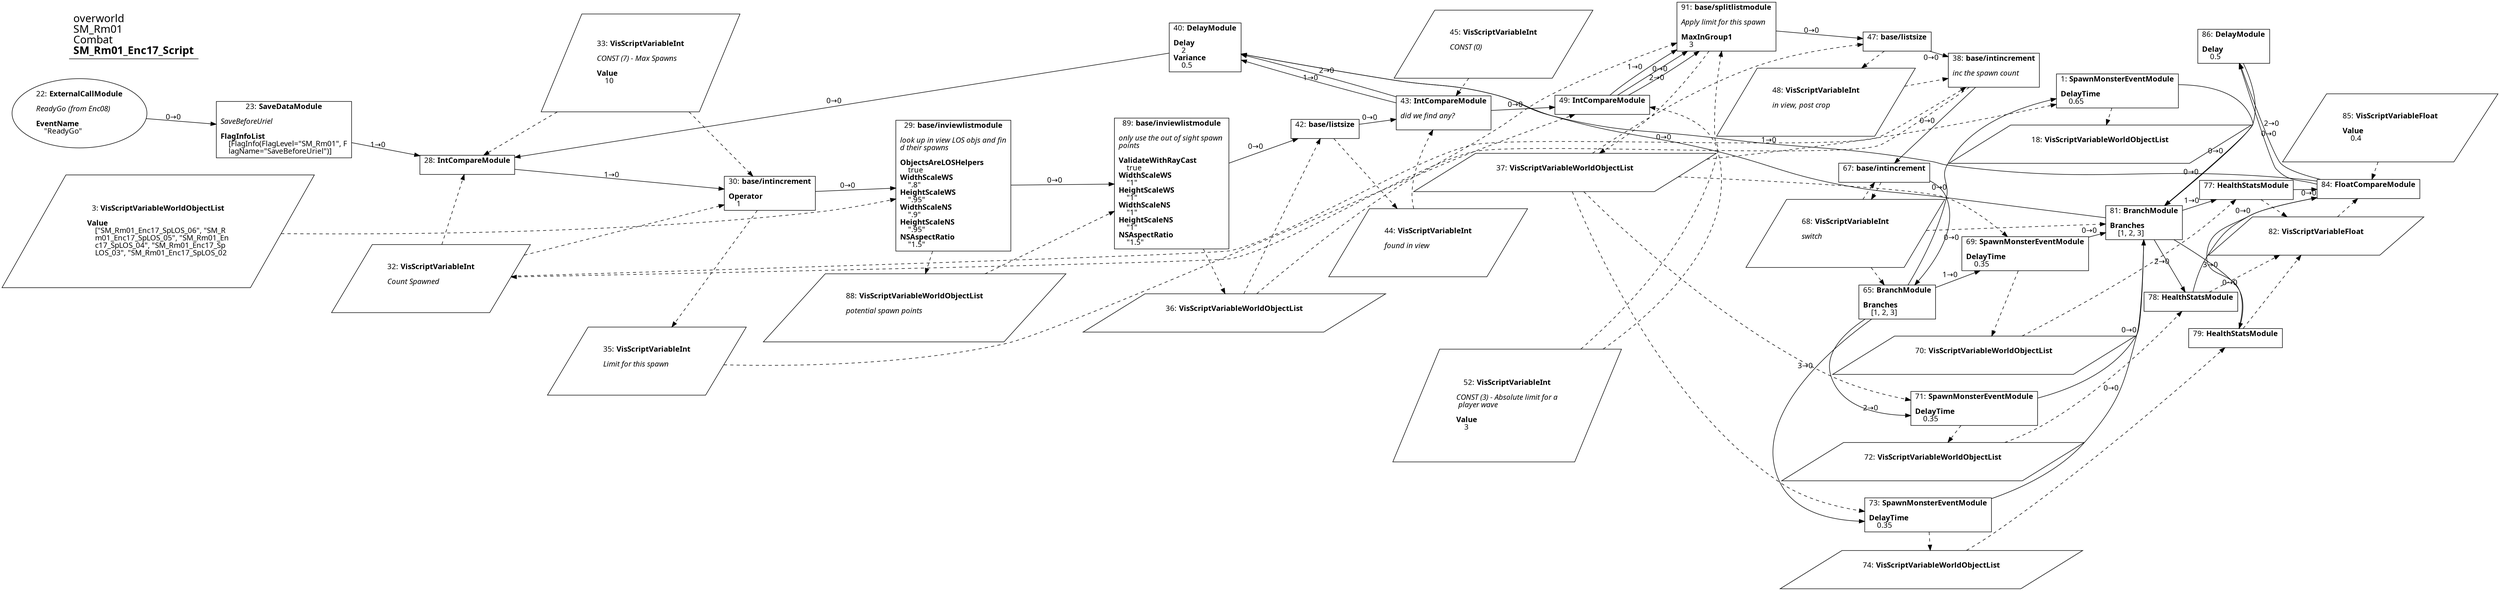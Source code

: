 digraph {
    layout = fdp;
    overlap = prism;
    sep = "+16";
    splines = spline;

    node [ shape = box ];

    graph [ fontname = "Segoe UI" ];
    node [ fontname = "Segoe UI" ];
    edge [ fontname = "Segoe UI" ];

    1 [ label = <1: <b>SpawnMonsterEventModule</b><br/><br/><b>DelayTime</b><br align="left"/>    0.65<br align="left"/>> ];
    1 [ pos = "2.5370002,-0.208!" ];
    1 -> 81 [ label = "0→0" ];
    1 -> 18 [ style = dashed ];
    37 -> 1 [ style = dashed ];

    3 [ label = <3: <b>VisScriptVariableWorldObjectList</b><br/><br/><b>Value</b><br align="left"/>    [&quot;SM_Rm01_Enc17_SpLOS_06&quot;, &quot;SM_R<br align="left"/>    m01_Enc17_SpLOS_05&quot;, &quot;SM_Rm01_En<br align="left"/>    c17_SpLOS_04&quot;, &quot;SM_Rm01_Enc17_Sp<br align="left"/>    LOS_03&quot;, &quot;SM_Rm01_Enc17_SpLOS_02<br align="left"/>> ];
    3 [ shape = parallelogram ]
    3 [ pos = "-0.2,-0.305!" ];

    18 [ label = <18: <b>VisScriptVariableWorldObjectList</b><br/><br/>> ];
    18 [ shape = parallelogram ]
    18 [ pos = "2.5310001,-0.43500003!" ];

    22 [ label = <22: <b>ExternalCallModule</b><br/><br/><i>ReadyGo (from Enc08)<br align="left"/></i><br align="left"/><b>EventName</b><br align="left"/>    &quot;ReadyGo&quot;<br align="left"/>> ];
    22 [ shape = oval ]
    22 [ pos = "-0.43500003,-0.17!" ];
    22 -> 23 [ label = "0→0" ];

    23 [ label = <23: <b>SaveDataModule</b><br/><br/><i>SaveBeforeUriel<br align="left"/></i><br align="left"/><b>FlagInfoList</b><br align="left"/>    [FlagInfo(FlagLevel=&quot;SM_Rm01&quot;, F<br align="left"/>    lagName=&quot;SaveBeforeUriel&quot;)]<br align="left"/>> ];
    23 [ pos = "-0.164,-0.17!" ];
    23 -> 28 [ label = "1→0" ];

    28 [ label = <28: <b>IntCompareModule</b><br/><br/>> ];
    28 [ pos = "0.060000002,-0.16600001!" ];
    28 -> 30 [ label = "1→0" ];
    33 -> 28 [ style = dashed ];
    32 -> 28 [ style = dashed ];

    29 [ label = <29: <b>base/inviewlistmodule</b><br/><br/><i>look up in view LOS objs and fin<br align="left"/>d their spawns<br align="left"/></i><br align="left"/><b>ObjectsAreLOSHelpers</b><br align="left"/>    true<br align="left"/><b>WidthScaleWS</b><br align="left"/>    &quot;.8&quot;<br align="left"/><b>HeightScaleWS</b><br align="left"/>    &quot;.95&quot;<br align="left"/><b>WidthScaleNS</b><br align="left"/>    &quot;.9&quot;<br align="left"/><b>HeightScaleNS</b><br align="left"/>    &quot;.95&quot;<br align="left"/><b>NSAspectRatio</b><br align="left"/>    &quot;1.5&quot;<br align="left"/>> ];
    29 [ pos = "0.453,-0.17300001!" ];
    29 -> 89 [ label = "0→0" ];
    3 -> 29 [ style = dashed ];
    29 -> 88 [ style = dashed ];

    30 [ label = <30: <b>base/intincrement</b><br/><br/><b>Operator</b><br align="left"/>    1<br align="left"/>> ];
    30 [ pos = "0.24300002,-0.17300001!" ];
    30 -> 29 [ label = "0→0" ];
    33 -> 30 [ style = dashed ];
    32 -> 30 [ style = dashed ];
    30 -> 35 [ style = dashed ];

    32 [ label = <32: <b>VisScriptVariableInt</b><br/><br/><i>Count Spawned<br align="left"/></i><br align="left"/>> ];
    32 [ shape = parallelogram ]
    32 [ pos = "0.052,-0.377!" ];

    33 [ label = <33: <b>VisScriptVariableInt</b><br/><br/><i>CONST (7) - Max Spawns<br align="left"/></i><br align="left"/><b>Value</b><br align="left"/>    10<br align="left"/>> ];
    33 [ shape = parallelogram ]
    33 [ pos = "0.22900002,-0.029000001!" ];

    35 [ label = <35: <b>VisScriptVariableInt</b><br/><br/><i>Limit for this spawn<br align="left"/></i><br align="left"/>> ];
    35 [ shape = parallelogram ]
    35 [ pos = "0.23500001,-0.404!" ];

    36 [ label = <36: <b>VisScriptVariableWorldObjectList</b><br/><br/>> ];
    36 [ shape = parallelogram ]
    36 [ pos = "0.76000005,-0.35300002!" ];

    37 [ label = <37: <b>VisScriptVariableWorldObjectList</b><br/><br/>> ];
    37 [ shape = parallelogram ]
    37 [ pos = "1.7160001,-0.363!" ];

    38 [ label = <38: <b>base/intincrement</b><br/><br/><i>inc the spawn count<br align="left"/></i><br align="left"/>> ];
    38 [ pos = "2.0900002,-0.208!" ];
    38 -> 67 [ label = "0→0" ];
    32 -> 38 [ style = dashed ];
    38 -> 32 [ style = dashed ];
    48 -> 38 [ style = dashed ];

    40 [ label = <40: <b>DelayModule</b><br/><br/><b>Delay</b><br align="left"/>    2<br align="left"/><b>Variance</b><br align="left"/>    0.5<br align="left"/>> ];
    40 [ pos = "0.68700004,0.043!" ];
    40 -> 28 [ label = "0→0" ];

    42 [ label = <42: <b>base/listsize</b><br/><br/>> ];
    42 [ pos = "1.123,-0.20700002!" ];
    42 -> 43 [ label = "0→0" ];
    42 -> 44 [ style = dashed ];
    36 -> 42 [ style = dashed ];

    43 [ label = <43: <b>IntCompareModule</b><br/><br/><i>did we find any?<br align="left"/></i><br align="left"/>> ];
    43 [ pos = "1.269,-0.20700002!" ];
    43 -> 40 [ label = "1→0" ];
    43 -> 40 [ label = "2→0" ];
    43 -> 49 [ label = "0→0" ];
    44 -> 43 [ style = dashed ];
    45 -> 43 [ style = dashed ];

    44 [ label = <44: <b>VisScriptVariableInt</b><br/><br/><i>found in view<br align="left"/></i><br align="left"/>> ];
    44 [ shape = parallelogram ]
    44 [ pos = "1.1270001,-0.37800002!" ];

    45 [ label = <45: <b>VisScriptVariableInt</b><br/><br/><i>CONST (0)<br align="left"/></i><br align="left"/>> ];
    45 [ shape = parallelogram ]
    45 [ pos = "1.266,-0.116000004!" ];

    47 [ label = <47: <b>base/listsize</b><br/><br/>> ];
    47 [ pos = "1.9330001,-0.208!" ];
    47 -> 38 [ label = "0→0" ];
    47 -> 48 [ style = dashed ];
    37 -> 47 [ style = dashed ];

    48 [ label = <48: <b>VisScriptVariableInt</b><br/><br/><i>in view, post crop<br align="left"/></i><br align="left"/>> ];
    48 [ shape = parallelogram ]
    48 [ pos = "1.9230001,-0.347!" ];

    49 [ label = <49: <b>IntCompareModule</b><br/><br/>> ];
    49 [ pos = "1.4590001,-0.20700002!" ];
    49 -> 91 [ label = "1→0" ];
    49 -> 91 [ label = "2→0" ];
    49 -> 91 [ label = "0→0" ];
    35 -> 49 [ style = dashed ];
    52 -> 49 [ style = dashed ];

    52 [ label = <52: <b>VisScriptVariableInt</b><br/><br/><i>CONST (3) - Absolute limit for a<br align="left"/> player wave<br align="left"/></i><br align="left"/><b>Value</b><br align="left"/>    3<br align="left"/>> ];
    52 [ shape = parallelogram ]
    52 [ pos = "1.2540001,-0.56100005!" ];

    65 [ label = <65: <b>BranchModule</b><br/><br/><b>Branches</b><br align="left"/>    [1, 2, 3]<br align="left"/>> ];
    65 [ pos = "2.295,-0.67200005!" ];
    65 -> 1 [ label = "0→0" ];
    65 -> 69 [ label = "1→0" ];
    65 -> 71 [ label = "2→0" ];
    65 -> 73 [ label = "3→0" ];
    68 -> 65 [ style = dashed ];

    67 [ label = <67: <b>base/intincrement</b><br/><br/>> ];
    67 [ pos = "2.1690001,-0.42900002!" ];
    67 -> 65 [ label = "0→0" ];
    68 -> 67 [ style = dashed ];
    67 -> 68 [ style = dashed ];

    68 [ label = <68: <b>VisScriptVariableInt</b><br/><br/><i>switch<br align="left"/></i><br align="left"/>> ];
    68 [ shape = parallelogram ]
    68 [ pos = "2.164,-0.577!" ];

    69 [ label = <69: <b>SpawnMonsterEventModule</b><br/><br/><b>DelayTime</b><br align="left"/>    0.35<br align="left"/>> ];
    69 [ pos = "2.536,-0.59300005!" ];
    69 -> 81 [ label = "0→0" ];
    69 -> 70 [ style = dashed ];
    37 -> 69 [ style = dashed ];

    70 [ label = <70: <b>VisScriptVariableWorldObjectList</b><br/><br/>> ];
    70 [ shape = parallelogram ]
    70 [ pos = "2.5300002,-0.82000005!" ];

    71 [ label = <71: <b>SpawnMonsterEventModule</b><br/><br/><b>DelayTime</b><br align="left"/>    0.35<br align="left"/>> ];
    71 [ pos = "2.545,-0.93000007!" ];
    71 -> 81 [ label = "0→0" ];
    71 -> 72 [ style = dashed ];
    37 -> 71 [ style = dashed ];

    72 [ label = <72: <b>VisScriptVariableWorldObjectList</b><br/><br/>> ];
    72 [ shape = parallelogram ]
    72 [ pos = "2.539,-1.1570001!" ];

    73 [ label = <73: <b>SpawnMonsterEventModule</b><br/><br/><b>DelayTime</b><br align="left"/>    0.35<br align="left"/>> ];
    73 [ pos = "2.5400002,-1.276!" ];
    73 -> 81 [ label = "0→0" ];
    73 -> 74 [ style = dashed ];
    37 -> 73 [ style = dashed ];

    74 [ label = <74: <b>VisScriptVariableWorldObjectList</b><br/><br/>> ];
    74 [ shape = parallelogram ]
    74 [ pos = "2.535,-1.503!" ];

    77 [ label = <77: <b>HealthStatsModule</b><br/><br/>> ];
    77 [ pos = "3.5980003,-0.393!" ];
    77 -> 84 [ label = "0→0" ];
    70 -> 77 [ style = dashed ];
    77 -> 82 [ style = dashed ];

    78 [ label = <78: <b>HealthStatsModule</b><br/><br/>> ];
    78 [ pos = "3.5890002,-0.619!" ];
    78 -> 84 [ label = "0→0" ];
    72 -> 78 [ style = dashed ];
    78 -> 82 [ style = dashed ];

    79 [ label = <79: <b>HealthStatsModule</b><br/><br/>> ];
    79 [ pos = "3.6020002,-0.85700005!" ];
    79 -> 84 [ label = "0→0" ];
    74 -> 79 [ style = dashed ];
    79 -> 82 [ style = dashed ];

    81 [ label = <81: <b>BranchModule</b><br/><br/><b>Branches</b><br align="left"/>    [1, 2, 3]<br align="left"/>> ];
    81 [ pos = "3.394,-0.39800003!" ];
    81 -> 40 [ label = "0→0" ];
    81 -> 77 [ label = "1→0" ];
    81 -> 78 [ label = "2→0" ];
    81 -> 79 [ label = "3→0" ];
    68 -> 81 [ style = dashed ];

    82 [ label = <82: <b>VisScriptVariableFloat</b><br/><br/>> ];
    82 [ shape = parallelogram ]
    82 [ pos = "3.7870002,-0.513!" ];

    84 [ label = <84: <b>FloatCompareModule</b><br/><br/>> ];
    84 [ pos = "3.9110003,-0.40100002!" ];
    84 -> 86 [ label = "0→0" ];
    84 -> 86 [ label = "2→0" ];
    84 -> 40 [ label = "1→0" ];
    85 -> 84 [ style = dashed ];
    82 -> 84 [ style = dashed ];

    85 [ label = <85: <b>VisScriptVariableFloat</b><br/><br/><b>Value</b><br align="left"/>    0.4<br align="left"/>> ];
    85 [ shape = parallelogram ]
    85 [ pos = "3.9370003,-0.337!" ];

    86 [ label = <86: <b>DelayModule</b><br/><br/><b>Delay</b><br align="left"/>    0.5<br align="left"/>> ];
    86 [ pos = "3.7600002,-0.193!" ];
    86 -> 81 [ label = "0→0" ];

    88 [ label = <88: <b>VisScriptVariableWorldObjectList</b><br/><br/><i>potential spawn points<br align="left"/></i><br align="left"/>> ];
    88 [ shape = parallelogram ]
    88 [ pos = "0.45400003,-0.33!" ];

    89 [ label = <89: <b>base/inviewlistmodule</b><br/><br/><i>only use the out of sight spawn <br align="left"/>points<br align="left"/></i><br align="left"/><b>ValidateWithRayCast</b><br align="left"/>    true<br align="left"/><b>WidthScaleWS</b><br align="left"/>    &quot;1&quot;<br align="left"/><b>HeightScaleWS</b><br align="left"/>    &quot;1&quot;<br align="left"/><b>WidthScaleNS</b><br align="left"/>    &quot;1&quot;<br align="left"/><b>HeightScaleNS</b><br align="left"/>    &quot;1&quot;<br align="left"/><b>NSAspectRatio</b><br align="left"/>    &quot;1.5&quot;<br align="left"/>> ];
    89 [ pos = "0.68500006,-0.19900002!" ];
    89 -> 42 [ label = "0→0" ];
    88 -> 89 [ style = dashed ];
    89 -> 36 [ style = dashed ];

    91 [ label = <91: <b>base/splitlistmodule</b><br/><br/><i>Apply limit for this spawn<br align="left"/></i><br align="left"/><b>MaxInGroup1</b><br align="left"/>    3<br align="left"/>> ];
    91 [ pos = "1.7070001,-0.20700002!" ];
    91 -> 47 [ label = "0→0" ];
    52 -> 91 [ style = dashed ];
    91 -> 37 [ style = dashed ];
    36 -> 91 [ style = dashed ];

    title [ pos = "-0.43600002,0.044000003!" ];
    title [ shape = underline ];
    title [ label = <<font point-size="20">overworld<br align="left"/>SM_Rm01<br align="left"/>Combat<br align="left"/><b>SM_Rm01_Enc17_Script</b><br align="left"/></font>> ];
}
